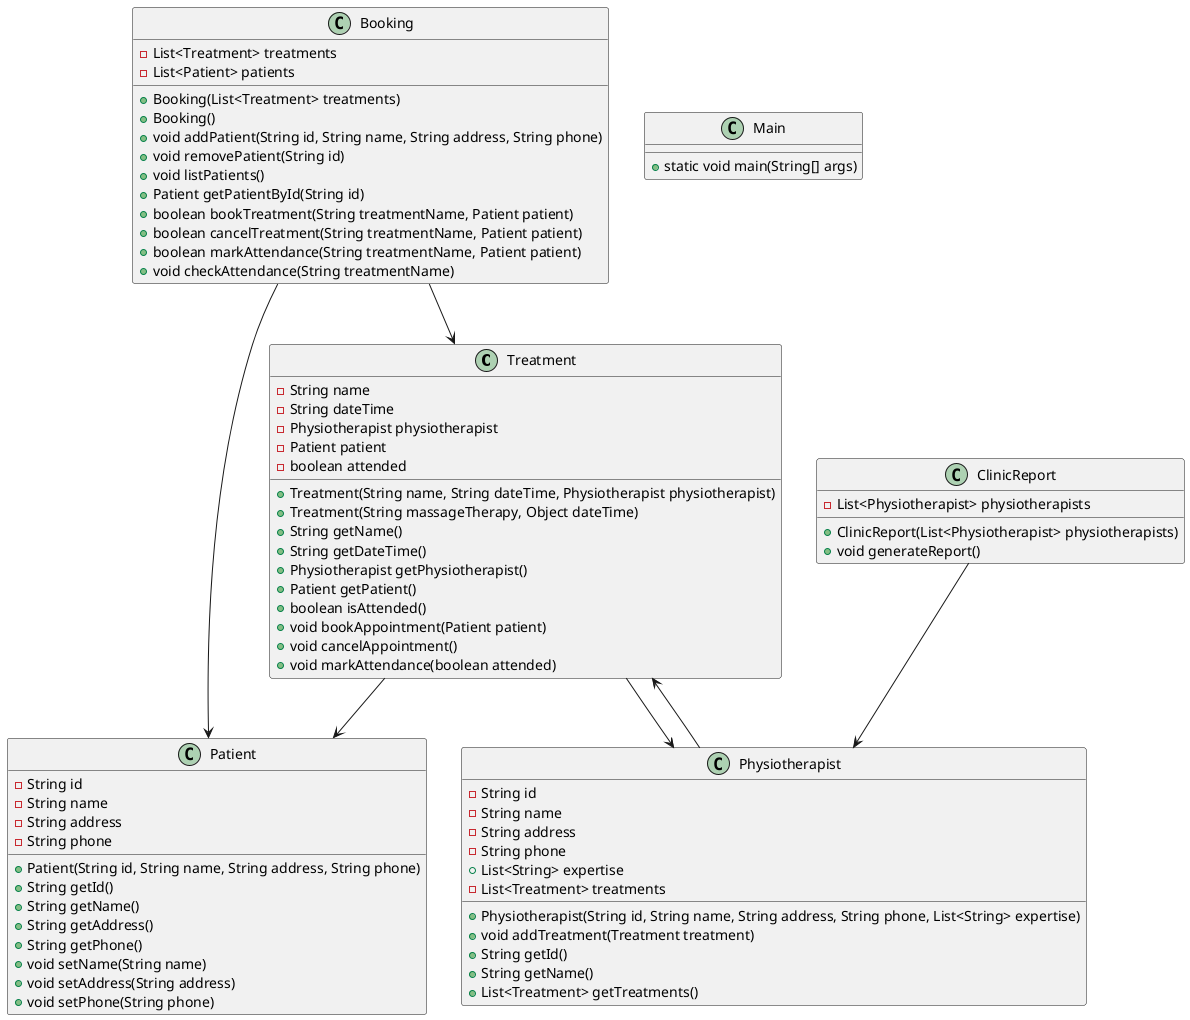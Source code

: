 @startuml
class Treatment {
    - String name
    - String dateTime
    - Physiotherapist physiotherapist
    - Patient patient
    - boolean attended
    + Treatment(String name, String dateTime, Physiotherapist physiotherapist)
    + Treatment(String massageTherapy, Object dateTime)
    + String getName()
    + String getDateTime()
    + Physiotherapist getPhysiotherapist()
    + Patient getPatient()
    + boolean isAttended()
    + void bookAppointment(Patient patient)
    + void cancelAppointment()
    + void markAttendance(boolean attended)
}

class Booking {
    - List<Treatment> treatments
    - List<Patient> patients
    + Booking(List<Treatment> treatments)
    + Booking()
    + void addPatient(String id, String name, String address, String phone)
    + void removePatient(String id)
    + void listPatients()
    + Patient getPatientById(String id)
    + boolean bookTreatment(String treatmentName, Patient patient)
    + boolean cancelTreatment(String treatmentName, Patient patient)
    + boolean markAttendance(String treatmentName, Patient patient)
    + void checkAttendance(String treatmentName)
}

class Patient {
    - String id
    - String name
    - String address
    - String phone
    + Patient(String id, String name, String address, String phone)
    + String getId()
    + String getName()
    + String getAddress()
    + String getPhone()
    + void setName(String name)
    + void setAddress(String address)
    + void setPhone(String phone)
}

class Physiotherapist {
    - String id
    - String name
    - String address
    - String phone
    + List<String> expertise
    - List<Treatment> treatments
    + Physiotherapist(String id, String name, String address, String phone, List<String> expertise)
    + void addTreatment(Treatment treatment)
    + String getId()
    + String getName()
    + List<Treatment> getTreatments()
}

class ClinicReport {
    - List<Physiotherapist> physiotherapists
    + ClinicReport(List<Physiotherapist> physiotherapists)
    + void generateReport()
}

class Main {
    + static void main(String[] args)
}

' Relationships
Treatment --> Physiotherapist
Treatment --> Patient
Booking --> Treatment
Booking --> Patient
Physiotherapist --> Treatment
ClinicReport --> Physiotherapist

@enduml
